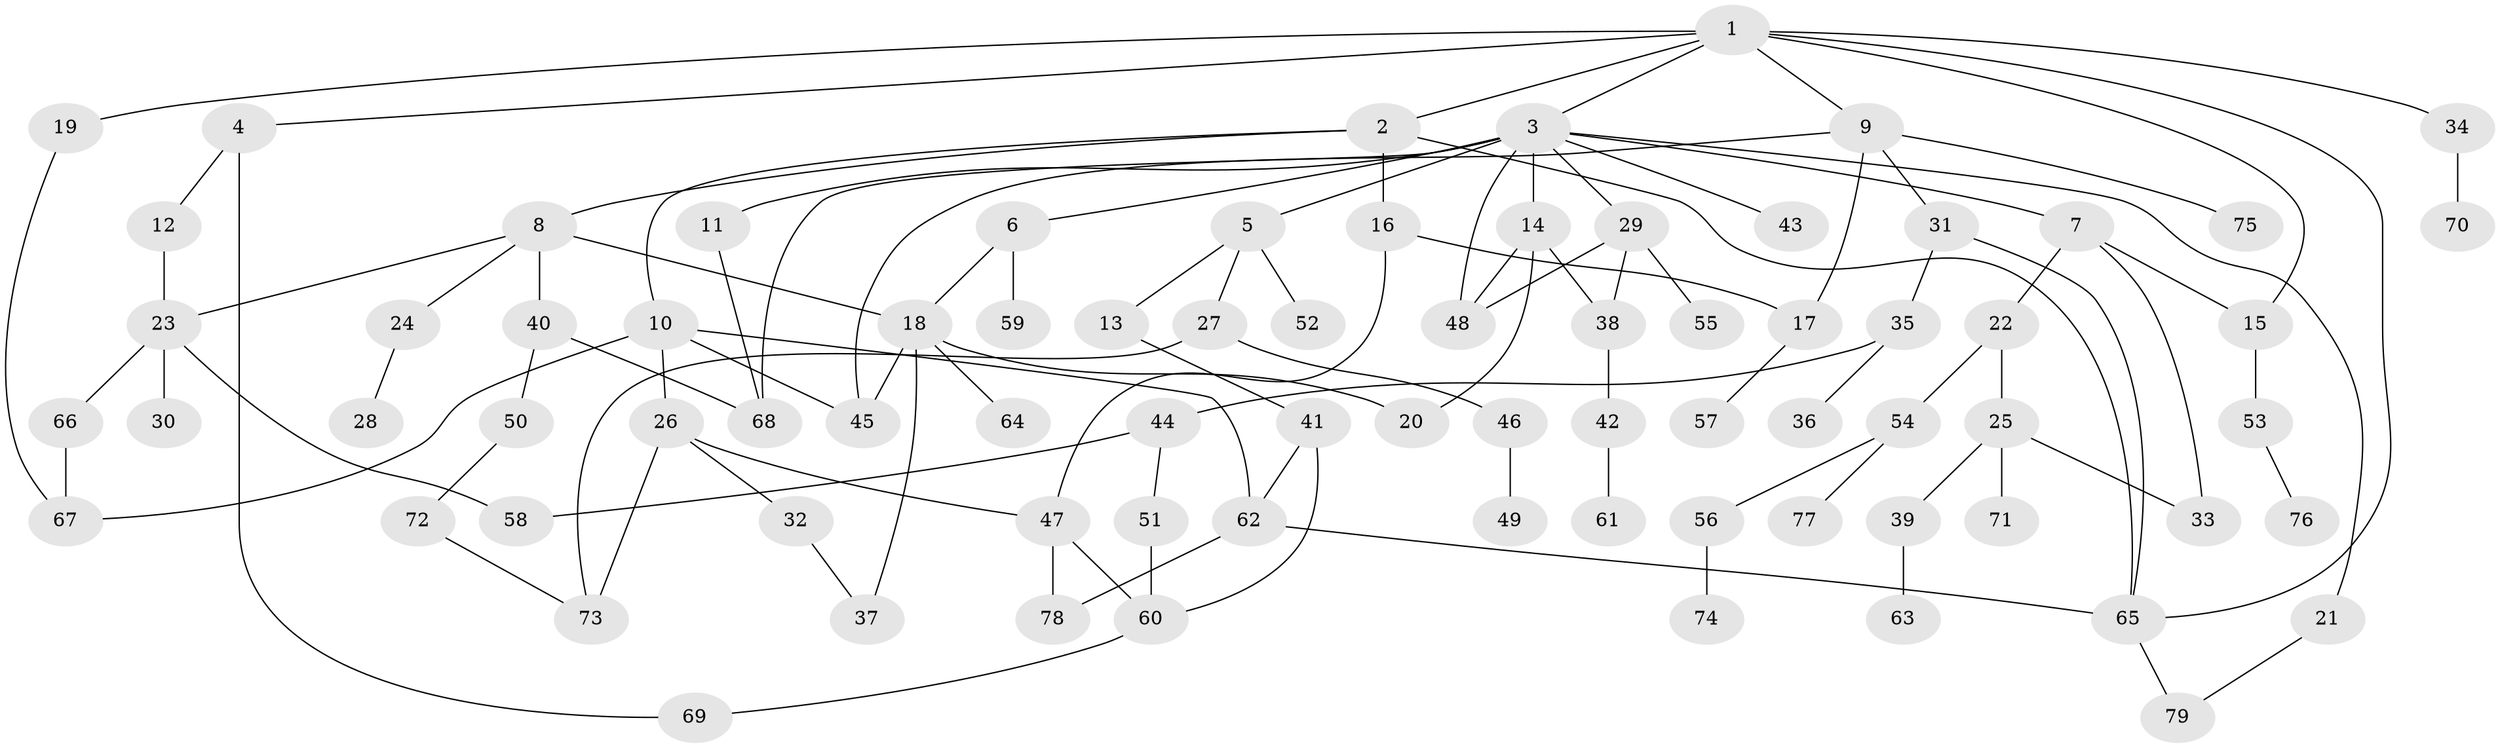 // Generated by graph-tools (version 1.1) at 2025/34/03/09/25 02:34:27]
// undirected, 79 vertices, 107 edges
graph export_dot {
graph [start="1"]
  node [color=gray90,style=filled];
  1;
  2;
  3;
  4;
  5;
  6;
  7;
  8;
  9;
  10;
  11;
  12;
  13;
  14;
  15;
  16;
  17;
  18;
  19;
  20;
  21;
  22;
  23;
  24;
  25;
  26;
  27;
  28;
  29;
  30;
  31;
  32;
  33;
  34;
  35;
  36;
  37;
  38;
  39;
  40;
  41;
  42;
  43;
  44;
  45;
  46;
  47;
  48;
  49;
  50;
  51;
  52;
  53;
  54;
  55;
  56;
  57;
  58;
  59;
  60;
  61;
  62;
  63;
  64;
  65;
  66;
  67;
  68;
  69;
  70;
  71;
  72;
  73;
  74;
  75;
  76;
  77;
  78;
  79;
  1 -- 2;
  1 -- 3;
  1 -- 4;
  1 -- 9;
  1 -- 15;
  1 -- 19;
  1 -- 34;
  1 -- 65;
  2 -- 8;
  2 -- 10;
  2 -- 16;
  2 -- 65;
  3 -- 5;
  3 -- 6;
  3 -- 7;
  3 -- 11;
  3 -- 14;
  3 -- 21;
  3 -- 29;
  3 -- 43;
  3 -- 48;
  3 -- 68;
  4 -- 12;
  4 -- 69;
  5 -- 13;
  5 -- 27;
  5 -- 52;
  6 -- 18;
  6 -- 59;
  7 -- 22;
  7 -- 33;
  7 -- 15;
  8 -- 23;
  8 -- 24;
  8 -- 40;
  8 -- 18;
  9 -- 17;
  9 -- 31;
  9 -- 45;
  9 -- 75;
  10 -- 26;
  10 -- 67;
  10 -- 45;
  10 -- 62;
  11 -- 68;
  12 -- 23;
  13 -- 41;
  14 -- 20;
  14 -- 48;
  14 -- 38;
  15 -- 53;
  16 -- 47;
  16 -- 17;
  17 -- 57;
  18 -- 37;
  18 -- 64;
  18 -- 45;
  18 -- 20;
  19 -- 67;
  21 -- 79;
  22 -- 25;
  22 -- 54;
  23 -- 30;
  23 -- 66;
  23 -- 58;
  24 -- 28;
  25 -- 39;
  25 -- 71;
  25 -- 33;
  26 -- 32;
  26 -- 47;
  26 -- 73;
  27 -- 46;
  27 -- 73;
  29 -- 38;
  29 -- 55;
  29 -- 48;
  31 -- 35;
  31 -- 65;
  32 -- 37;
  34 -- 70;
  35 -- 36;
  35 -- 44;
  38 -- 42;
  39 -- 63;
  40 -- 50;
  40 -- 68;
  41 -- 62;
  41 -- 60;
  42 -- 61;
  44 -- 51;
  44 -- 58;
  46 -- 49;
  47 -- 60;
  47 -- 78;
  50 -- 72;
  51 -- 60;
  53 -- 76;
  54 -- 56;
  54 -- 77;
  56 -- 74;
  60 -- 69;
  62 -- 65;
  62 -- 78;
  65 -- 79;
  66 -- 67;
  72 -- 73;
}

